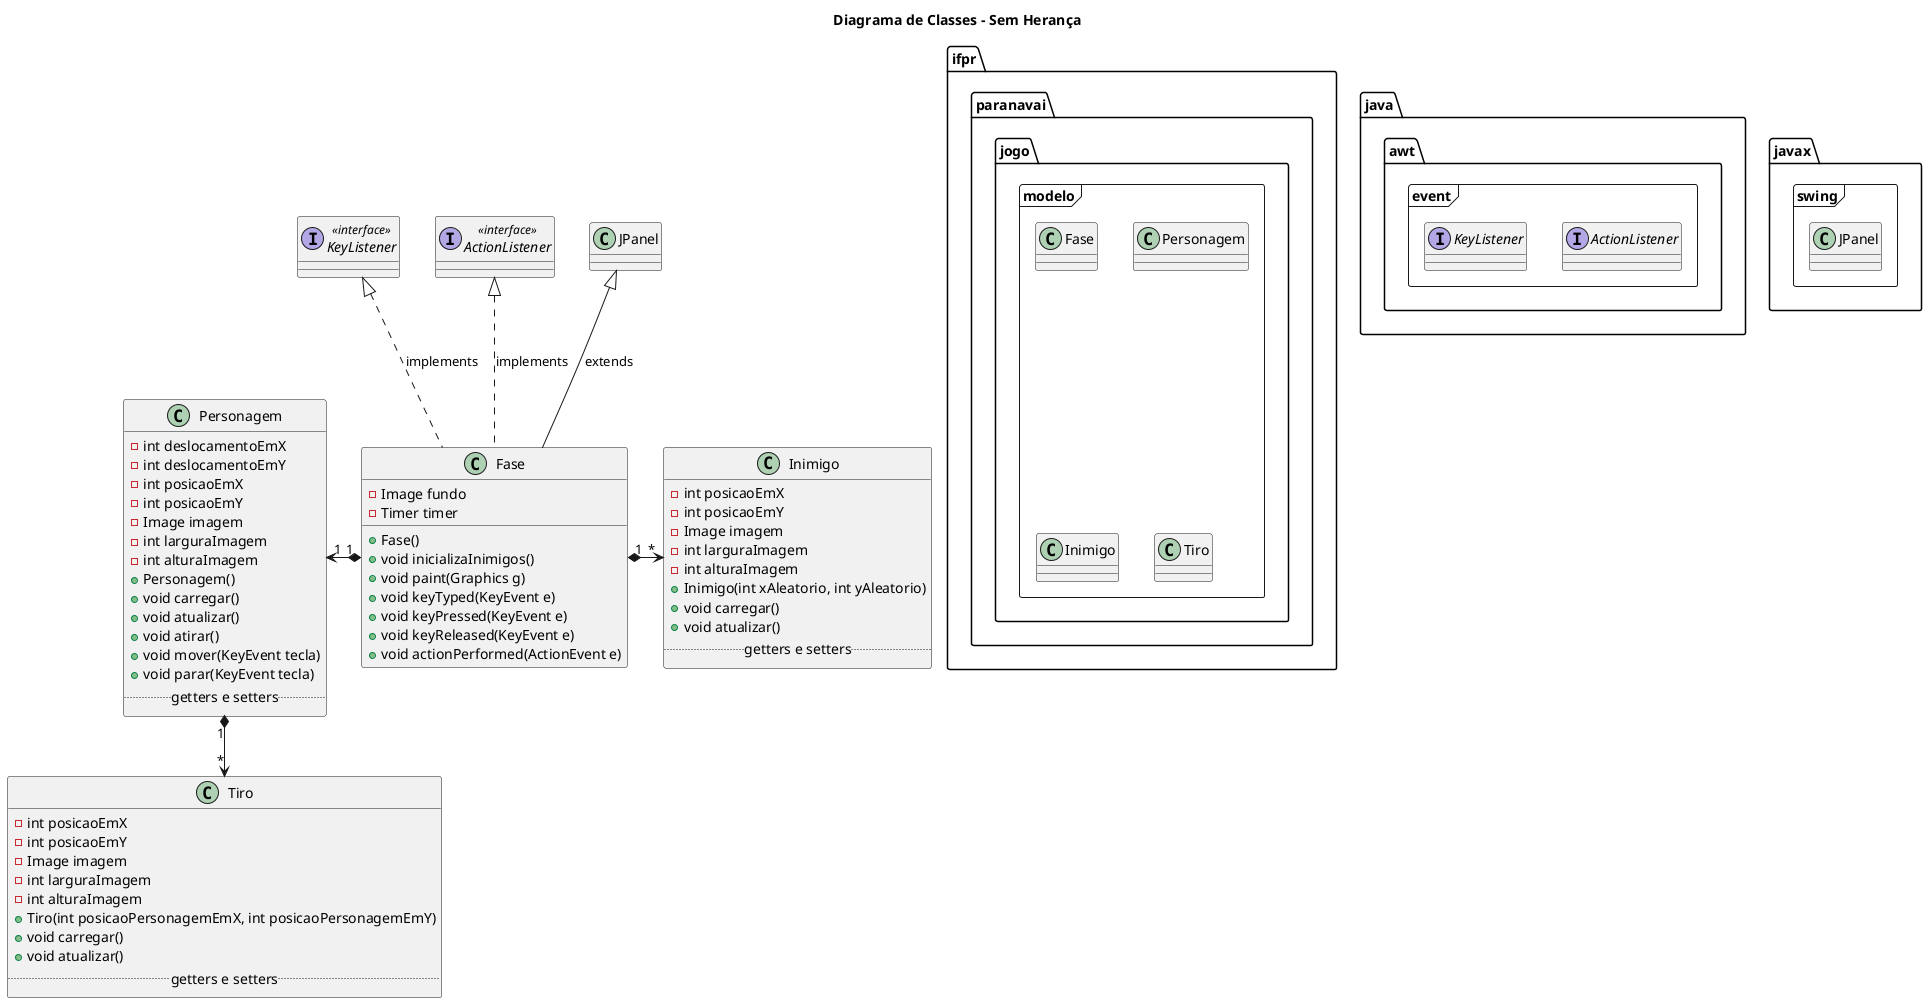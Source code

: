 @startuml

title Diagrama de Classes - Sem Herança

package ifpr.paranavai.jogo.modelo <<Frame>> {
  class Fase
  class Personagem
  class Inimigo
  class Tiro
}

package java.awt.event <<Frame>> {
  interface ActionListener
  interface KeyListener

}


package javax.swing <<Frame>> {
  class JPanel
}

class Fase {
    -Image fundo
    -Timer timer
    +Fase()
    +void inicializaInimigos()
    +void paint(Graphics g)
    +void keyTyped(KeyEvent e)
    +void keyPressed(KeyEvent e)
    +void keyReleased(KeyEvent e)
    +void actionPerformed(ActionEvent e)
}

class Personagem{
    -int deslocamentoEmX
    -int deslocamentoEmY
    -int posicaoEmX
    -int posicaoEmY
    -Image imagem
    -int larguraImagem
    -int alturaImagem
    +Personagem()
    +void carregar()
    +void atualizar()
    +void atirar()
    +void mover(KeyEvent tecla)
    +void parar(KeyEvent tecla)
    .. getters e setters ..
}

class Inimigo{
    -int posicaoEmX
    -int posicaoEmY
    -Image imagem
    -int larguraImagem
    -int alturaImagem
    +Inimigo(int xAleatorio, int yAleatorio)
    +void carregar()
    +void atualizar()
    .. getters e setters ..
}

class Tiro{
    -int posicaoEmX
    -int posicaoEmY
    -Image imagem
    -int larguraImagem
    -int alturaImagem
    +Tiro(int posicaoPersonagemEmX, int posicaoPersonagemEmY)
    +void carregar()
    +void atualizar()
    .. getters e setters ..
}

class JPanel
interface ActionListener <<interface>>
interface KeyListener <<interface>>

Fase -up-|> JPanel: extends
Fase -up.|> ActionListener: implements
Fase -up.|> KeyListener: implements

Fase "1" *--left--> "1" Personagem
Fase "1" *-right-> "*" Inimigo

Personagem "1" *--> "*" Tiro

@enduml